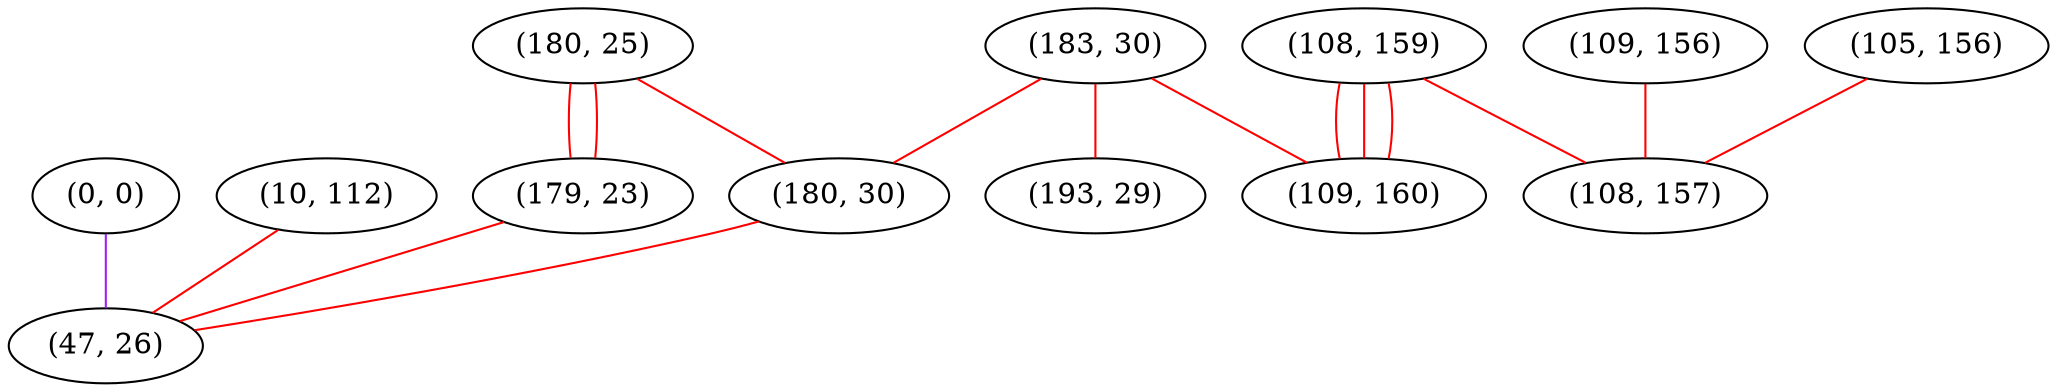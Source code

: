 graph "" {
"(183, 30)";
"(0, 0)";
"(180, 25)";
"(10, 112)";
"(109, 156)";
"(180, 30)";
"(105, 156)";
"(108, 159)";
"(109, 160)";
"(193, 29)";
"(108, 157)";
"(179, 23)";
"(47, 26)";
"(183, 30)" -- "(193, 29)"  [color=red, key=0, weight=1];
"(183, 30)" -- "(180, 30)"  [color=red, key=0, weight=1];
"(183, 30)" -- "(109, 160)"  [color=red, key=0, weight=1];
"(0, 0)" -- "(47, 26)"  [color=purple, key=0, weight=4];
"(180, 25)" -- "(179, 23)"  [color=red, key=0, weight=1];
"(180, 25)" -- "(179, 23)"  [color=red, key=1, weight=1];
"(180, 25)" -- "(180, 30)"  [color=red, key=0, weight=1];
"(10, 112)" -- "(47, 26)"  [color=red, key=0, weight=1];
"(109, 156)" -- "(108, 157)"  [color=red, key=0, weight=1];
"(180, 30)" -- "(47, 26)"  [color=red, key=0, weight=1];
"(105, 156)" -- "(108, 157)"  [color=red, key=0, weight=1];
"(108, 159)" -- "(108, 157)"  [color=red, key=0, weight=1];
"(108, 159)" -- "(109, 160)"  [color=red, key=0, weight=1];
"(108, 159)" -- "(109, 160)"  [color=red, key=1, weight=1];
"(108, 159)" -- "(109, 160)"  [color=red, key=2, weight=1];
"(179, 23)" -- "(47, 26)"  [color=red, key=0, weight=1];
}
